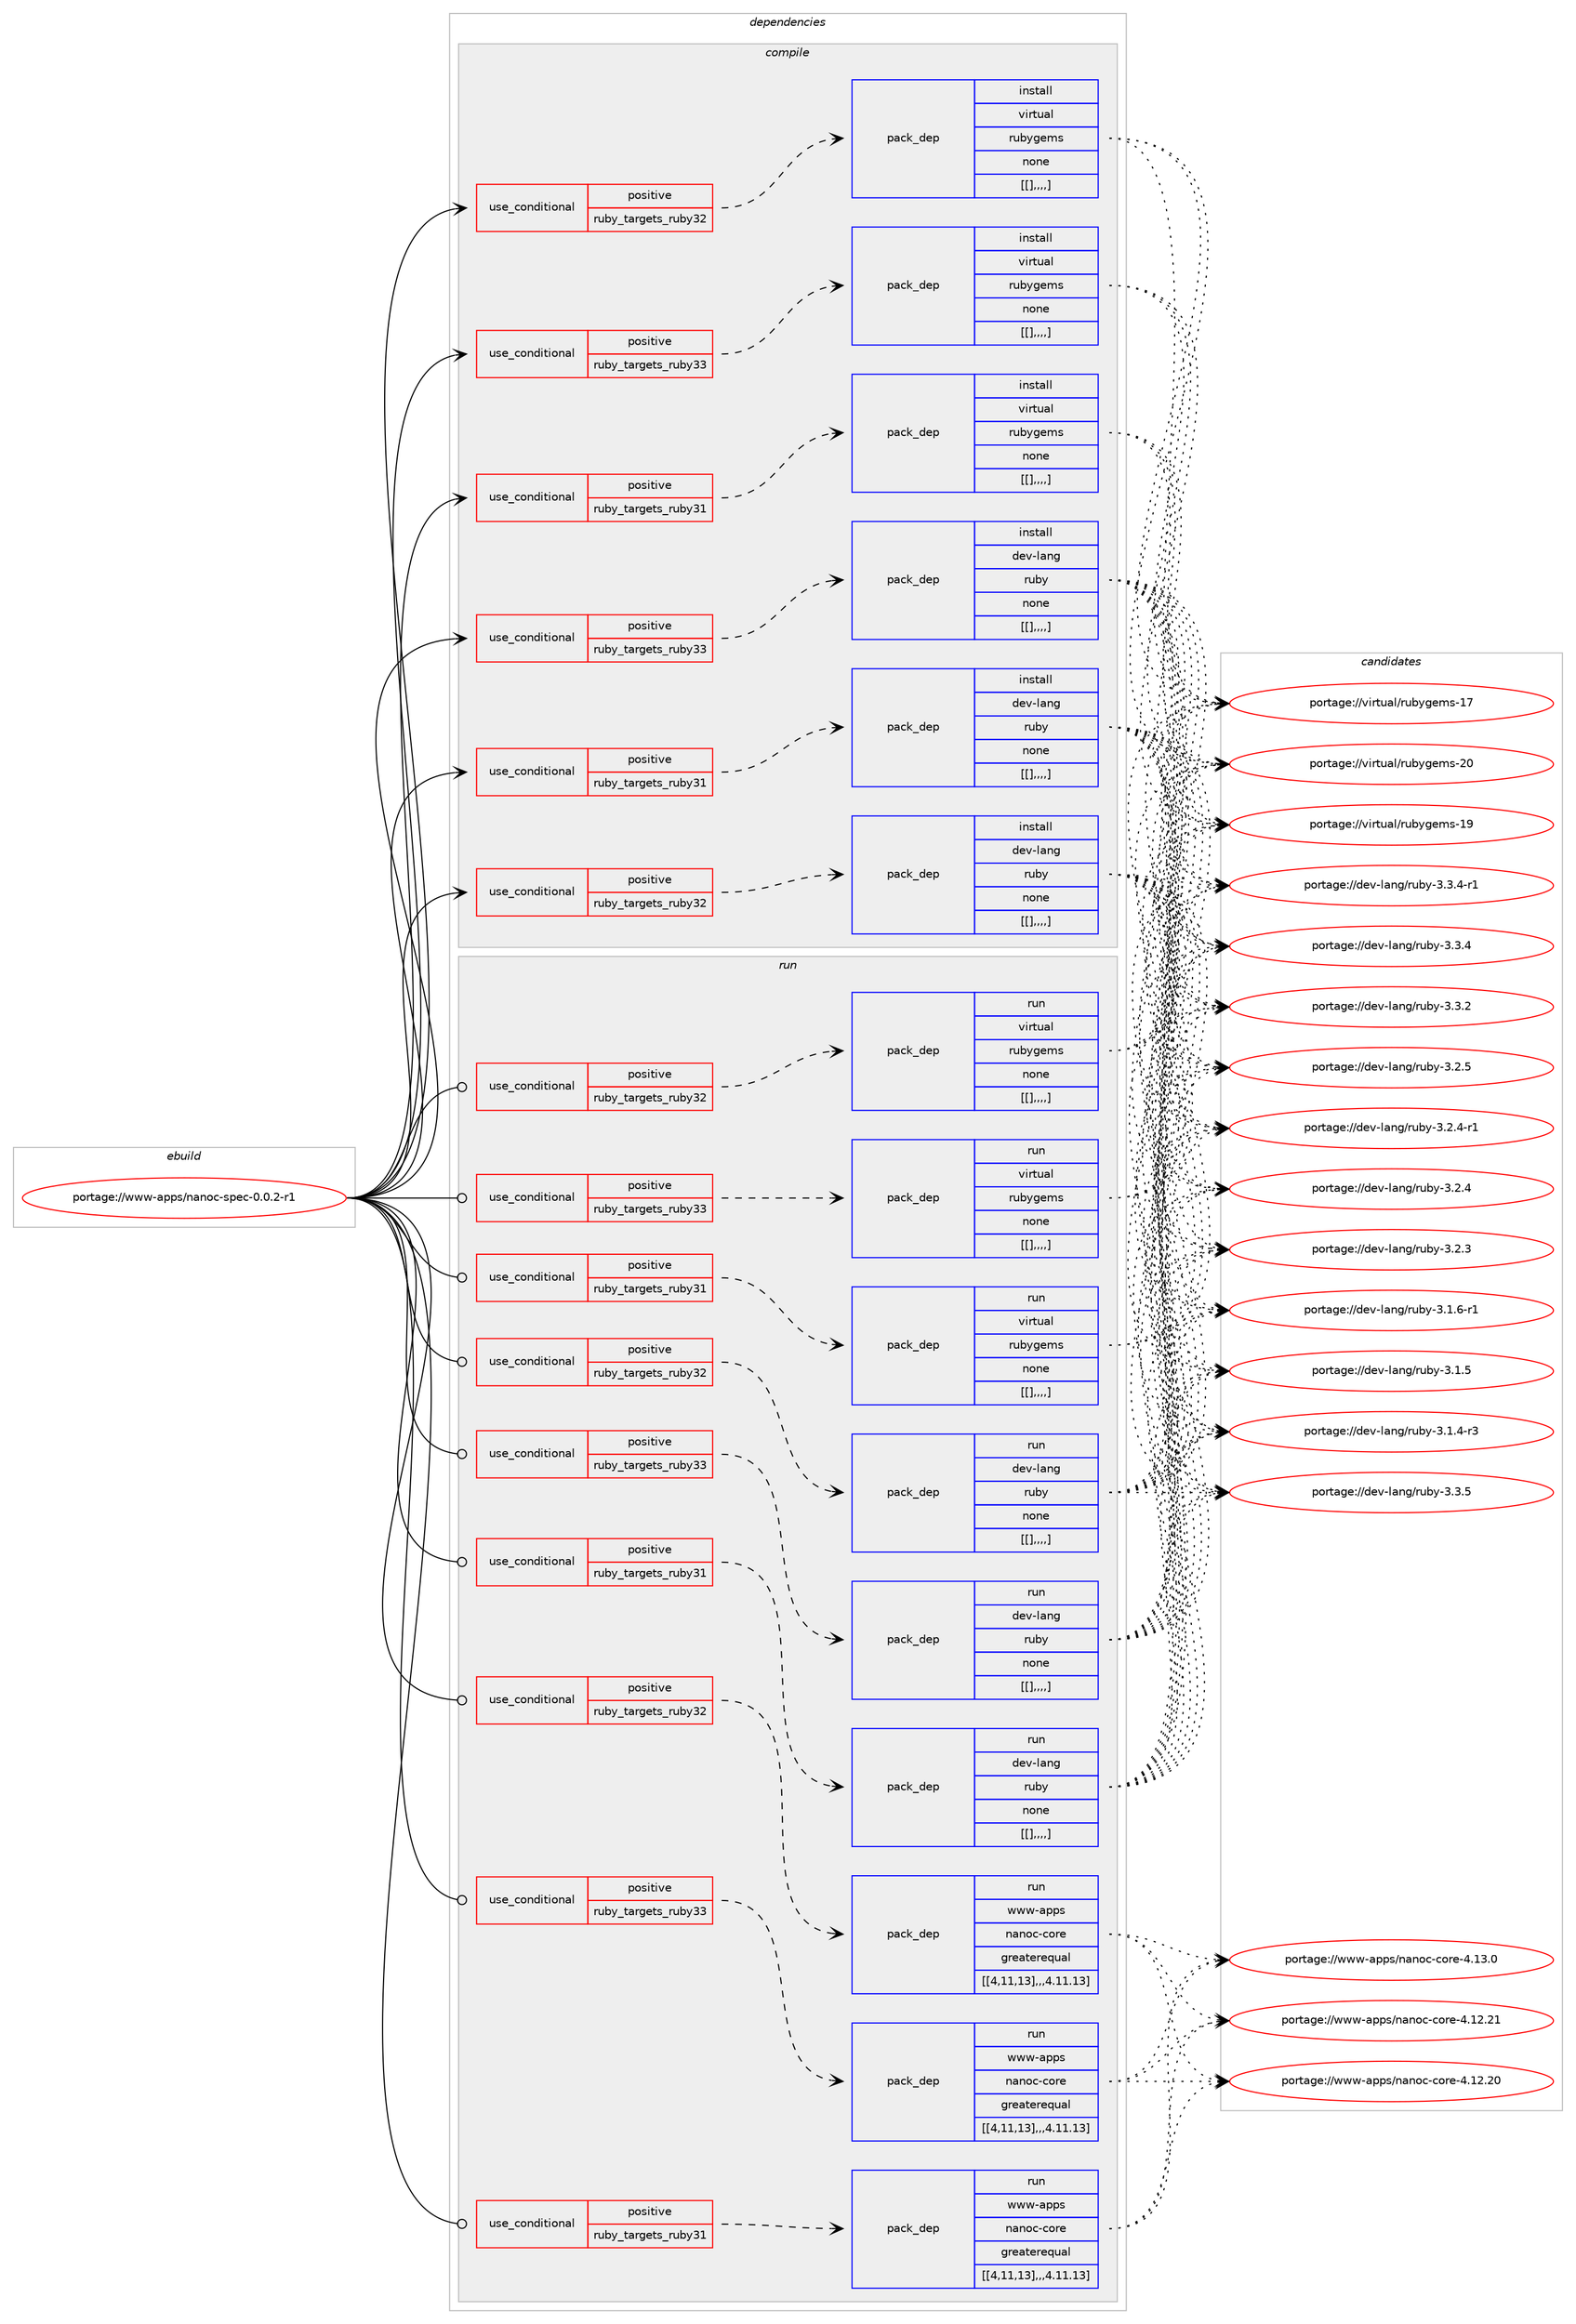 digraph prolog {

# *************
# Graph options
# *************

newrank=true;
concentrate=true;
compound=true;
graph [rankdir=LR,fontname=Helvetica,fontsize=10,ranksep=1.5];#, ranksep=2.5, nodesep=0.2];
edge  [arrowhead=vee];
node  [fontname=Helvetica,fontsize=10];

# **********
# The ebuild
# **********

subgraph cluster_leftcol {
color=gray;
label=<<i>ebuild</i>>;
id [label="portage://www-apps/nanoc-spec-0.0.2-r1", color=red, width=4, href="../www-apps/nanoc-spec-0.0.2-r1.svg"];
}

# ****************
# The dependencies
# ****************

subgraph cluster_midcol {
color=gray;
label=<<i>dependencies</i>>;
subgraph cluster_compile {
fillcolor="#eeeeee";
style=filled;
label=<<i>compile</i>>;
subgraph cond123985 {
dependency466029 [label=<<TABLE BORDER="0" CELLBORDER="1" CELLSPACING="0" CELLPADDING="4"><TR><TD ROWSPAN="3" CELLPADDING="10">use_conditional</TD></TR><TR><TD>positive</TD></TR><TR><TD>ruby_targets_ruby31</TD></TR></TABLE>>, shape=none, color=red];
subgraph pack338626 {
dependency466030 [label=<<TABLE BORDER="0" CELLBORDER="1" CELLSPACING="0" CELLPADDING="4" WIDTH="220"><TR><TD ROWSPAN="6" CELLPADDING="30">pack_dep</TD></TR><TR><TD WIDTH="110">install</TD></TR><TR><TD>dev-lang</TD></TR><TR><TD>ruby</TD></TR><TR><TD>none</TD></TR><TR><TD>[[],,,,]</TD></TR></TABLE>>, shape=none, color=blue];
}
dependency466029:e -> dependency466030:w [weight=20,style="dashed",arrowhead="vee"];
}
id:e -> dependency466029:w [weight=20,style="solid",arrowhead="vee"];
subgraph cond123986 {
dependency466031 [label=<<TABLE BORDER="0" CELLBORDER="1" CELLSPACING="0" CELLPADDING="4"><TR><TD ROWSPAN="3" CELLPADDING="10">use_conditional</TD></TR><TR><TD>positive</TD></TR><TR><TD>ruby_targets_ruby31</TD></TR></TABLE>>, shape=none, color=red];
subgraph pack338627 {
dependency466032 [label=<<TABLE BORDER="0" CELLBORDER="1" CELLSPACING="0" CELLPADDING="4" WIDTH="220"><TR><TD ROWSPAN="6" CELLPADDING="30">pack_dep</TD></TR><TR><TD WIDTH="110">install</TD></TR><TR><TD>virtual</TD></TR><TR><TD>rubygems</TD></TR><TR><TD>none</TD></TR><TR><TD>[[],,,,]</TD></TR></TABLE>>, shape=none, color=blue];
}
dependency466031:e -> dependency466032:w [weight=20,style="dashed",arrowhead="vee"];
}
id:e -> dependency466031:w [weight=20,style="solid",arrowhead="vee"];
subgraph cond123987 {
dependency466033 [label=<<TABLE BORDER="0" CELLBORDER="1" CELLSPACING="0" CELLPADDING="4"><TR><TD ROWSPAN="3" CELLPADDING="10">use_conditional</TD></TR><TR><TD>positive</TD></TR><TR><TD>ruby_targets_ruby32</TD></TR></TABLE>>, shape=none, color=red];
subgraph pack338628 {
dependency466034 [label=<<TABLE BORDER="0" CELLBORDER="1" CELLSPACING="0" CELLPADDING="4" WIDTH="220"><TR><TD ROWSPAN="6" CELLPADDING="30">pack_dep</TD></TR><TR><TD WIDTH="110">install</TD></TR><TR><TD>dev-lang</TD></TR><TR><TD>ruby</TD></TR><TR><TD>none</TD></TR><TR><TD>[[],,,,]</TD></TR></TABLE>>, shape=none, color=blue];
}
dependency466033:e -> dependency466034:w [weight=20,style="dashed",arrowhead="vee"];
}
id:e -> dependency466033:w [weight=20,style="solid",arrowhead="vee"];
subgraph cond123988 {
dependency466035 [label=<<TABLE BORDER="0" CELLBORDER="1" CELLSPACING="0" CELLPADDING="4"><TR><TD ROWSPAN="3" CELLPADDING="10">use_conditional</TD></TR><TR><TD>positive</TD></TR><TR><TD>ruby_targets_ruby32</TD></TR></TABLE>>, shape=none, color=red];
subgraph pack338629 {
dependency466036 [label=<<TABLE BORDER="0" CELLBORDER="1" CELLSPACING="0" CELLPADDING="4" WIDTH="220"><TR><TD ROWSPAN="6" CELLPADDING="30">pack_dep</TD></TR><TR><TD WIDTH="110">install</TD></TR><TR><TD>virtual</TD></TR><TR><TD>rubygems</TD></TR><TR><TD>none</TD></TR><TR><TD>[[],,,,]</TD></TR></TABLE>>, shape=none, color=blue];
}
dependency466035:e -> dependency466036:w [weight=20,style="dashed",arrowhead="vee"];
}
id:e -> dependency466035:w [weight=20,style="solid",arrowhead="vee"];
subgraph cond123989 {
dependency466037 [label=<<TABLE BORDER="0" CELLBORDER="1" CELLSPACING="0" CELLPADDING="4"><TR><TD ROWSPAN="3" CELLPADDING="10">use_conditional</TD></TR><TR><TD>positive</TD></TR><TR><TD>ruby_targets_ruby33</TD></TR></TABLE>>, shape=none, color=red];
subgraph pack338630 {
dependency466038 [label=<<TABLE BORDER="0" CELLBORDER="1" CELLSPACING="0" CELLPADDING="4" WIDTH="220"><TR><TD ROWSPAN="6" CELLPADDING="30">pack_dep</TD></TR><TR><TD WIDTH="110">install</TD></TR><TR><TD>dev-lang</TD></TR><TR><TD>ruby</TD></TR><TR><TD>none</TD></TR><TR><TD>[[],,,,]</TD></TR></TABLE>>, shape=none, color=blue];
}
dependency466037:e -> dependency466038:w [weight=20,style="dashed",arrowhead="vee"];
}
id:e -> dependency466037:w [weight=20,style="solid",arrowhead="vee"];
subgraph cond123990 {
dependency466039 [label=<<TABLE BORDER="0" CELLBORDER="1" CELLSPACING="0" CELLPADDING="4"><TR><TD ROWSPAN="3" CELLPADDING="10">use_conditional</TD></TR><TR><TD>positive</TD></TR><TR><TD>ruby_targets_ruby33</TD></TR></TABLE>>, shape=none, color=red];
subgraph pack338631 {
dependency466040 [label=<<TABLE BORDER="0" CELLBORDER="1" CELLSPACING="0" CELLPADDING="4" WIDTH="220"><TR><TD ROWSPAN="6" CELLPADDING="30">pack_dep</TD></TR><TR><TD WIDTH="110">install</TD></TR><TR><TD>virtual</TD></TR><TR><TD>rubygems</TD></TR><TR><TD>none</TD></TR><TR><TD>[[],,,,]</TD></TR></TABLE>>, shape=none, color=blue];
}
dependency466039:e -> dependency466040:w [weight=20,style="dashed",arrowhead="vee"];
}
id:e -> dependency466039:w [weight=20,style="solid",arrowhead="vee"];
}
subgraph cluster_compileandrun {
fillcolor="#eeeeee";
style=filled;
label=<<i>compile and run</i>>;
}
subgraph cluster_run {
fillcolor="#eeeeee";
style=filled;
label=<<i>run</i>>;
subgraph cond123991 {
dependency466041 [label=<<TABLE BORDER="0" CELLBORDER="1" CELLSPACING="0" CELLPADDING="4"><TR><TD ROWSPAN="3" CELLPADDING="10">use_conditional</TD></TR><TR><TD>positive</TD></TR><TR><TD>ruby_targets_ruby31</TD></TR></TABLE>>, shape=none, color=red];
subgraph pack338632 {
dependency466042 [label=<<TABLE BORDER="0" CELLBORDER="1" CELLSPACING="0" CELLPADDING="4" WIDTH="220"><TR><TD ROWSPAN="6" CELLPADDING="30">pack_dep</TD></TR><TR><TD WIDTH="110">run</TD></TR><TR><TD>dev-lang</TD></TR><TR><TD>ruby</TD></TR><TR><TD>none</TD></TR><TR><TD>[[],,,,]</TD></TR></TABLE>>, shape=none, color=blue];
}
dependency466041:e -> dependency466042:w [weight=20,style="dashed",arrowhead="vee"];
}
id:e -> dependency466041:w [weight=20,style="solid",arrowhead="odot"];
subgraph cond123992 {
dependency466043 [label=<<TABLE BORDER="0" CELLBORDER="1" CELLSPACING="0" CELLPADDING="4"><TR><TD ROWSPAN="3" CELLPADDING="10">use_conditional</TD></TR><TR><TD>positive</TD></TR><TR><TD>ruby_targets_ruby31</TD></TR></TABLE>>, shape=none, color=red];
subgraph pack338633 {
dependency466044 [label=<<TABLE BORDER="0" CELLBORDER="1" CELLSPACING="0" CELLPADDING="4" WIDTH="220"><TR><TD ROWSPAN="6" CELLPADDING="30">pack_dep</TD></TR><TR><TD WIDTH="110">run</TD></TR><TR><TD>virtual</TD></TR><TR><TD>rubygems</TD></TR><TR><TD>none</TD></TR><TR><TD>[[],,,,]</TD></TR></TABLE>>, shape=none, color=blue];
}
dependency466043:e -> dependency466044:w [weight=20,style="dashed",arrowhead="vee"];
}
id:e -> dependency466043:w [weight=20,style="solid",arrowhead="odot"];
subgraph cond123993 {
dependency466045 [label=<<TABLE BORDER="0" CELLBORDER="1" CELLSPACING="0" CELLPADDING="4"><TR><TD ROWSPAN="3" CELLPADDING="10">use_conditional</TD></TR><TR><TD>positive</TD></TR><TR><TD>ruby_targets_ruby31</TD></TR></TABLE>>, shape=none, color=red];
subgraph pack338634 {
dependency466046 [label=<<TABLE BORDER="0" CELLBORDER="1" CELLSPACING="0" CELLPADDING="4" WIDTH="220"><TR><TD ROWSPAN="6" CELLPADDING="30">pack_dep</TD></TR><TR><TD WIDTH="110">run</TD></TR><TR><TD>www-apps</TD></TR><TR><TD>nanoc-core</TD></TR><TR><TD>greaterequal</TD></TR><TR><TD>[[4,11,13],,,4.11.13]</TD></TR></TABLE>>, shape=none, color=blue];
}
dependency466045:e -> dependency466046:w [weight=20,style="dashed",arrowhead="vee"];
}
id:e -> dependency466045:w [weight=20,style="solid",arrowhead="odot"];
subgraph cond123994 {
dependency466047 [label=<<TABLE BORDER="0" CELLBORDER="1" CELLSPACING="0" CELLPADDING="4"><TR><TD ROWSPAN="3" CELLPADDING="10">use_conditional</TD></TR><TR><TD>positive</TD></TR><TR><TD>ruby_targets_ruby32</TD></TR></TABLE>>, shape=none, color=red];
subgraph pack338635 {
dependency466048 [label=<<TABLE BORDER="0" CELLBORDER="1" CELLSPACING="0" CELLPADDING="4" WIDTH="220"><TR><TD ROWSPAN="6" CELLPADDING="30">pack_dep</TD></TR><TR><TD WIDTH="110">run</TD></TR><TR><TD>dev-lang</TD></TR><TR><TD>ruby</TD></TR><TR><TD>none</TD></TR><TR><TD>[[],,,,]</TD></TR></TABLE>>, shape=none, color=blue];
}
dependency466047:e -> dependency466048:w [weight=20,style="dashed",arrowhead="vee"];
}
id:e -> dependency466047:w [weight=20,style="solid",arrowhead="odot"];
subgraph cond123995 {
dependency466049 [label=<<TABLE BORDER="0" CELLBORDER="1" CELLSPACING="0" CELLPADDING="4"><TR><TD ROWSPAN="3" CELLPADDING="10">use_conditional</TD></TR><TR><TD>positive</TD></TR><TR><TD>ruby_targets_ruby32</TD></TR></TABLE>>, shape=none, color=red];
subgraph pack338636 {
dependency466050 [label=<<TABLE BORDER="0" CELLBORDER="1" CELLSPACING="0" CELLPADDING="4" WIDTH="220"><TR><TD ROWSPAN="6" CELLPADDING="30">pack_dep</TD></TR><TR><TD WIDTH="110">run</TD></TR><TR><TD>virtual</TD></TR><TR><TD>rubygems</TD></TR><TR><TD>none</TD></TR><TR><TD>[[],,,,]</TD></TR></TABLE>>, shape=none, color=blue];
}
dependency466049:e -> dependency466050:w [weight=20,style="dashed",arrowhead="vee"];
}
id:e -> dependency466049:w [weight=20,style="solid",arrowhead="odot"];
subgraph cond123996 {
dependency466051 [label=<<TABLE BORDER="0" CELLBORDER="1" CELLSPACING="0" CELLPADDING="4"><TR><TD ROWSPAN="3" CELLPADDING="10">use_conditional</TD></TR><TR><TD>positive</TD></TR><TR><TD>ruby_targets_ruby32</TD></TR></TABLE>>, shape=none, color=red];
subgraph pack338637 {
dependency466052 [label=<<TABLE BORDER="0" CELLBORDER="1" CELLSPACING="0" CELLPADDING="4" WIDTH="220"><TR><TD ROWSPAN="6" CELLPADDING="30">pack_dep</TD></TR><TR><TD WIDTH="110">run</TD></TR><TR><TD>www-apps</TD></TR><TR><TD>nanoc-core</TD></TR><TR><TD>greaterequal</TD></TR><TR><TD>[[4,11,13],,,4.11.13]</TD></TR></TABLE>>, shape=none, color=blue];
}
dependency466051:e -> dependency466052:w [weight=20,style="dashed",arrowhead="vee"];
}
id:e -> dependency466051:w [weight=20,style="solid",arrowhead="odot"];
subgraph cond123997 {
dependency466053 [label=<<TABLE BORDER="0" CELLBORDER="1" CELLSPACING="0" CELLPADDING="4"><TR><TD ROWSPAN="3" CELLPADDING="10">use_conditional</TD></TR><TR><TD>positive</TD></TR><TR><TD>ruby_targets_ruby33</TD></TR></TABLE>>, shape=none, color=red];
subgraph pack338638 {
dependency466054 [label=<<TABLE BORDER="0" CELLBORDER="1" CELLSPACING="0" CELLPADDING="4" WIDTH="220"><TR><TD ROWSPAN="6" CELLPADDING="30">pack_dep</TD></TR><TR><TD WIDTH="110">run</TD></TR><TR><TD>dev-lang</TD></TR><TR><TD>ruby</TD></TR><TR><TD>none</TD></TR><TR><TD>[[],,,,]</TD></TR></TABLE>>, shape=none, color=blue];
}
dependency466053:e -> dependency466054:w [weight=20,style="dashed",arrowhead="vee"];
}
id:e -> dependency466053:w [weight=20,style="solid",arrowhead="odot"];
subgraph cond123998 {
dependency466055 [label=<<TABLE BORDER="0" CELLBORDER="1" CELLSPACING="0" CELLPADDING="4"><TR><TD ROWSPAN="3" CELLPADDING="10">use_conditional</TD></TR><TR><TD>positive</TD></TR><TR><TD>ruby_targets_ruby33</TD></TR></TABLE>>, shape=none, color=red];
subgraph pack338639 {
dependency466056 [label=<<TABLE BORDER="0" CELLBORDER="1" CELLSPACING="0" CELLPADDING="4" WIDTH="220"><TR><TD ROWSPAN="6" CELLPADDING="30">pack_dep</TD></TR><TR><TD WIDTH="110">run</TD></TR><TR><TD>virtual</TD></TR><TR><TD>rubygems</TD></TR><TR><TD>none</TD></TR><TR><TD>[[],,,,]</TD></TR></TABLE>>, shape=none, color=blue];
}
dependency466055:e -> dependency466056:w [weight=20,style="dashed",arrowhead="vee"];
}
id:e -> dependency466055:w [weight=20,style="solid",arrowhead="odot"];
subgraph cond123999 {
dependency466057 [label=<<TABLE BORDER="0" CELLBORDER="1" CELLSPACING="0" CELLPADDING="4"><TR><TD ROWSPAN="3" CELLPADDING="10">use_conditional</TD></TR><TR><TD>positive</TD></TR><TR><TD>ruby_targets_ruby33</TD></TR></TABLE>>, shape=none, color=red];
subgraph pack338640 {
dependency466058 [label=<<TABLE BORDER="0" CELLBORDER="1" CELLSPACING="0" CELLPADDING="4" WIDTH="220"><TR><TD ROWSPAN="6" CELLPADDING="30">pack_dep</TD></TR><TR><TD WIDTH="110">run</TD></TR><TR><TD>www-apps</TD></TR><TR><TD>nanoc-core</TD></TR><TR><TD>greaterequal</TD></TR><TR><TD>[[4,11,13],,,4.11.13]</TD></TR></TABLE>>, shape=none, color=blue];
}
dependency466057:e -> dependency466058:w [weight=20,style="dashed",arrowhead="vee"];
}
id:e -> dependency466057:w [weight=20,style="solid",arrowhead="odot"];
}
}

# **************
# The candidates
# **************

subgraph cluster_choices {
rank=same;
color=gray;
label=<<i>candidates</i>>;

subgraph choice338626 {
color=black;
nodesep=1;
choice10010111845108971101034711411798121455146514653 [label="portage://dev-lang/ruby-3.3.5", color=red, width=4,href="../dev-lang/ruby-3.3.5.svg"];
choice100101118451089711010347114117981214551465146524511449 [label="portage://dev-lang/ruby-3.3.4-r1", color=red, width=4,href="../dev-lang/ruby-3.3.4-r1.svg"];
choice10010111845108971101034711411798121455146514652 [label="portage://dev-lang/ruby-3.3.4", color=red, width=4,href="../dev-lang/ruby-3.3.4.svg"];
choice10010111845108971101034711411798121455146514650 [label="portage://dev-lang/ruby-3.3.2", color=red, width=4,href="../dev-lang/ruby-3.3.2.svg"];
choice10010111845108971101034711411798121455146504653 [label="portage://dev-lang/ruby-3.2.5", color=red, width=4,href="../dev-lang/ruby-3.2.5.svg"];
choice100101118451089711010347114117981214551465046524511449 [label="portage://dev-lang/ruby-3.2.4-r1", color=red, width=4,href="../dev-lang/ruby-3.2.4-r1.svg"];
choice10010111845108971101034711411798121455146504652 [label="portage://dev-lang/ruby-3.2.4", color=red, width=4,href="../dev-lang/ruby-3.2.4.svg"];
choice10010111845108971101034711411798121455146504651 [label="portage://dev-lang/ruby-3.2.3", color=red, width=4,href="../dev-lang/ruby-3.2.3.svg"];
choice100101118451089711010347114117981214551464946544511449 [label="portage://dev-lang/ruby-3.1.6-r1", color=red, width=4,href="../dev-lang/ruby-3.1.6-r1.svg"];
choice10010111845108971101034711411798121455146494653 [label="portage://dev-lang/ruby-3.1.5", color=red, width=4,href="../dev-lang/ruby-3.1.5.svg"];
choice100101118451089711010347114117981214551464946524511451 [label="portage://dev-lang/ruby-3.1.4-r3", color=red, width=4,href="../dev-lang/ruby-3.1.4-r3.svg"];
dependency466030:e -> choice10010111845108971101034711411798121455146514653:w [style=dotted,weight="100"];
dependency466030:e -> choice100101118451089711010347114117981214551465146524511449:w [style=dotted,weight="100"];
dependency466030:e -> choice10010111845108971101034711411798121455146514652:w [style=dotted,weight="100"];
dependency466030:e -> choice10010111845108971101034711411798121455146514650:w [style=dotted,weight="100"];
dependency466030:e -> choice10010111845108971101034711411798121455146504653:w [style=dotted,weight="100"];
dependency466030:e -> choice100101118451089711010347114117981214551465046524511449:w [style=dotted,weight="100"];
dependency466030:e -> choice10010111845108971101034711411798121455146504652:w [style=dotted,weight="100"];
dependency466030:e -> choice10010111845108971101034711411798121455146504651:w [style=dotted,weight="100"];
dependency466030:e -> choice100101118451089711010347114117981214551464946544511449:w [style=dotted,weight="100"];
dependency466030:e -> choice10010111845108971101034711411798121455146494653:w [style=dotted,weight="100"];
dependency466030:e -> choice100101118451089711010347114117981214551464946524511451:w [style=dotted,weight="100"];
}
subgraph choice338627 {
color=black;
nodesep=1;
choice118105114116117971084711411798121103101109115455048 [label="portage://virtual/rubygems-20", color=red, width=4,href="../virtual/rubygems-20.svg"];
choice118105114116117971084711411798121103101109115454957 [label="portage://virtual/rubygems-19", color=red, width=4,href="../virtual/rubygems-19.svg"];
choice118105114116117971084711411798121103101109115454955 [label="portage://virtual/rubygems-17", color=red, width=4,href="../virtual/rubygems-17.svg"];
dependency466032:e -> choice118105114116117971084711411798121103101109115455048:w [style=dotted,weight="100"];
dependency466032:e -> choice118105114116117971084711411798121103101109115454957:w [style=dotted,weight="100"];
dependency466032:e -> choice118105114116117971084711411798121103101109115454955:w [style=dotted,weight="100"];
}
subgraph choice338628 {
color=black;
nodesep=1;
choice10010111845108971101034711411798121455146514653 [label="portage://dev-lang/ruby-3.3.5", color=red, width=4,href="../dev-lang/ruby-3.3.5.svg"];
choice100101118451089711010347114117981214551465146524511449 [label="portage://dev-lang/ruby-3.3.4-r1", color=red, width=4,href="../dev-lang/ruby-3.3.4-r1.svg"];
choice10010111845108971101034711411798121455146514652 [label="portage://dev-lang/ruby-3.3.4", color=red, width=4,href="../dev-lang/ruby-3.3.4.svg"];
choice10010111845108971101034711411798121455146514650 [label="portage://dev-lang/ruby-3.3.2", color=red, width=4,href="../dev-lang/ruby-3.3.2.svg"];
choice10010111845108971101034711411798121455146504653 [label="portage://dev-lang/ruby-3.2.5", color=red, width=4,href="../dev-lang/ruby-3.2.5.svg"];
choice100101118451089711010347114117981214551465046524511449 [label="portage://dev-lang/ruby-3.2.4-r1", color=red, width=4,href="../dev-lang/ruby-3.2.4-r1.svg"];
choice10010111845108971101034711411798121455146504652 [label="portage://dev-lang/ruby-3.2.4", color=red, width=4,href="../dev-lang/ruby-3.2.4.svg"];
choice10010111845108971101034711411798121455146504651 [label="portage://dev-lang/ruby-3.2.3", color=red, width=4,href="../dev-lang/ruby-3.2.3.svg"];
choice100101118451089711010347114117981214551464946544511449 [label="portage://dev-lang/ruby-3.1.6-r1", color=red, width=4,href="../dev-lang/ruby-3.1.6-r1.svg"];
choice10010111845108971101034711411798121455146494653 [label="portage://dev-lang/ruby-3.1.5", color=red, width=4,href="../dev-lang/ruby-3.1.5.svg"];
choice100101118451089711010347114117981214551464946524511451 [label="portage://dev-lang/ruby-3.1.4-r3", color=red, width=4,href="../dev-lang/ruby-3.1.4-r3.svg"];
dependency466034:e -> choice10010111845108971101034711411798121455146514653:w [style=dotted,weight="100"];
dependency466034:e -> choice100101118451089711010347114117981214551465146524511449:w [style=dotted,weight="100"];
dependency466034:e -> choice10010111845108971101034711411798121455146514652:w [style=dotted,weight="100"];
dependency466034:e -> choice10010111845108971101034711411798121455146514650:w [style=dotted,weight="100"];
dependency466034:e -> choice10010111845108971101034711411798121455146504653:w [style=dotted,weight="100"];
dependency466034:e -> choice100101118451089711010347114117981214551465046524511449:w [style=dotted,weight="100"];
dependency466034:e -> choice10010111845108971101034711411798121455146504652:w [style=dotted,weight="100"];
dependency466034:e -> choice10010111845108971101034711411798121455146504651:w [style=dotted,weight="100"];
dependency466034:e -> choice100101118451089711010347114117981214551464946544511449:w [style=dotted,weight="100"];
dependency466034:e -> choice10010111845108971101034711411798121455146494653:w [style=dotted,weight="100"];
dependency466034:e -> choice100101118451089711010347114117981214551464946524511451:w [style=dotted,weight="100"];
}
subgraph choice338629 {
color=black;
nodesep=1;
choice118105114116117971084711411798121103101109115455048 [label="portage://virtual/rubygems-20", color=red, width=4,href="../virtual/rubygems-20.svg"];
choice118105114116117971084711411798121103101109115454957 [label="portage://virtual/rubygems-19", color=red, width=4,href="../virtual/rubygems-19.svg"];
choice118105114116117971084711411798121103101109115454955 [label="portage://virtual/rubygems-17", color=red, width=4,href="../virtual/rubygems-17.svg"];
dependency466036:e -> choice118105114116117971084711411798121103101109115455048:w [style=dotted,weight="100"];
dependency466036:e -> choice118105114116117971084711411798121103101109115454957:w [style=dotted,weight="100"];
dependency466036:e -> choice118105114116117971084711411798121103101109115454955:w [style=dotted,weight="100"];
}
subgraph choice338630 {
color=black;
nodesep=1;
choice10010111845108971101034711411798121455146514653 [label="portage://dev-lang/ruby-3.3.5", color=red, width=4,href="../dev-lang/ruby-3.3.5.svg"];
choice100101118451089711010347114117981214551465146524511449 [label="portage://dev-lang/ruby-3.3.4-r1", color=red, width=4,href="../dev-lang/ruby-3.3.4-r1.svg"];
choice10010111845108971101034711411798121455146514652 [label="portage://dev-lang/ruby-3.3.4", color=red, width=4,href="../dev-lang/ruby-3.3.4.svg"];
choice10010111845108971101034711411798121455146514650 [label="portage://dev-lang/ruby-3.3.2", color=red, width=4,href="../dev-lang/ruby-3.3.2.svg"];
choice10010111845108971101034711411798121455146504653 [label="portage://dev-lang/ruby-3.2.5", color=red, width=4,href="../dev-lang/ruby-3.2.5.svg"];
choice100101118451089711010347114117981214551465046524511449 [label="portage://dev-lang/ruby-3.2.4-r1", color=red, width=4,href="../dev-lang/ruby-3.2.4-r1.svg"];
choice10010111845108971101034711411798121455146504652 [label="portage://dev-lang/ruby-3.2.4", color=red, width=4,href="../dev-lang/ruby-3.2.4.svg"];
choice10010111845108971101034711411798121455146504651 [label="portage://dev-lang/ruby-3.2.3", color=red, width=4,href="../dev-lang/ruby-3.2.3.svg"];
choice100101118451089711010347114117981214551464946544511449 [label="portage://dev-lang/ruby-3.1.6-r1", color=red, width=4,href="../dev-lang/ruby-3.1.6-r1.svg"];
choice10010111845108971101034711411798121455146494653 [label="portage://dev-lang/ruby-3.1.5", color=red, width=4,href="../dev-lang/ruby-3.1.5.svg"];
choice100101118451089711010347114117981214551464946524511451 [label="portage://dev-lang/ruby-3.1.4-r3", color=red, width=4,href="../dev-lang/ruby-3.1.4-r3.svg"];
dependency466038:e -> choice10010111845108971101034711411798121455146514653:w [style=dotted,weight="100"];
dependency466038:e -> choice100101118451089711010347114117981214551465146524511449:w [style=dotted,weight="100"];
dependency466038:e -> choice10010111845108971101034711411798121455146514652:w [style=dotted,weight="100"];
dependency466038:e -> choice10010111845108971101034711411798121455146514650:w [style=dotted,weight="100"];
dependency466038:e -> choice10010111845108971101034711411798121455146504653:w [style=dotted,weight="100"];
dependency466038:e -> choice100101118451089711010347114117981214551465046524511449:w [style=dotted,weight="100"];
dependency466038:e -> choice10010111845108971101034711411798121455146504652:w [style=dotted,weight="100"];
dependency466038:e -> choice10010111845108971101034711411798121455146504651:w [style=dotted,weight="100"];
dependency466038:e -> choice100101118451089711010347114117981214551464946544511449:w [style=dotted,weight="100"];
dependency466038:e -> choice10010111845108971101034711411798121455146494653:w [style=dotted,weight="100"];
dependency466038:e -> choice100101118451089711010347114117981214551464946524511451:w [style=dotted,weight="100"];
}
subgraph choice338631 {
color=black;
nodesep=1;
choice118105114116117971084711411798121103101109115455048 [label="portage://virtual/rubygems-20", color=red, width=4,href="../virtual/rubygems-20.svg"];
choice118105114116117971084711411798121103101109115454957 [label="portage://virtual/rubygems-19", color=red, width=4,href="../virtual/rubygems-19.svg"];
choice118105114116117971084711411798121103101109115454955 [label="portage://virtual/rubygems-17", color=red, width=4,href="../virtual/rubygems-17.svg"];
dependency466040:e -> choice118105114116117971084711411798121103101109115455048:w [style=dotted,weight="100"];
dependency466040:e -> choice118105114116117971084711411798121103101109115454957:w [style=dotted,weight="100"];
dependency466040:e -> choice118105114116117971084711411798121103101109115454955:w [style=dotted,weight="100"];
}
subgraph choice338632 {
color=black;
nodesep=1;
choice10010111845108971101034711411798121455146514653 [label="portage://dev-lang/ruby-3.3.5", color=red, width=4,href="../dev-lang/ruby-3.3.5.svg"];
choice100101118451089711010347114117981214551465146524511449 [label="portage://dev-lang/ruby-3.3.4-r1", color=red, width=4,href="../dev-lang/ruby-3.3.4-r1.svg"];
choice10010111845108971101034711411798121455146514652 [label="portage://dev-lang/ruby-3.3.4", color=red, width=4,href="../dev-lang/ruby-3.3.4.svg"];
choice10010111845108971101034711411798121455146514650 [label="portage://dev-lang/ruby-3.3.2", color=red, width=4,href="../dev-lang/ruby-3.3.2.svg"];
choice10010111845108971101034711411798121455146504653 [label="portage://dev-lang/ruby-3.2.5", color=red, width=4,href="../dev-lang/ruby-3.2.5.svg"];
choice100101118451089711010347114117981214551465046524511449 [label="portage://dev-lang/ruby-3.2.4-r1", color=red, width=4,href="../dev-lang/ruby-3.2.4-r1.svg"];
choice10010111845108971101034711411798121455146504652 [label="portage://dev-lang/ruby-3.2.4", color=red, width=4,href="../dev-lang/ruby-3.2.4.svg"];
choice10010111845108971101034711411798121455146504651 [label="portage://dev-lang/ruby-3.2.3", color=red, width=4,href="../dev-lang/ruby-3.2.3.svg"];
choice100101118451089711010347114117981214551464946544511449 [label="portage://dev-lang/ruby-3.1.6-r1", color=red, width=4,href="../dev-lang/ruby-3.1.6-r1.svg"];
choice10010111845108971101034711411798121455146494653 [label="portage://dev-lang/ruby-3.1.5", color=red, width=4,href="../dev-lang/ruby-3.1.5.svg"];
choice100101118451089711010347114117981214551464946524511451 [label="portage://dev-lang/ruby-3.1.4-r3", color=red, width=4,href="../dev-lang/ruby-3.1.4-r3.svg"];
dependency466042:e -> choice10010111845108971101034711411798121455146514653:w [style=dotted,weight="100"];
dependency466042:e -> choice100101118451089711010347114117981214551465146524511449:w [style=dotted,weight="100"];
dependency466042:e -> choice10010111845108971101034711411798121455146514652:w [style=dotted,weight="100"];
dependency466042:e -> choice10010111845108971101034711411798121455146514650:w [style=dotted,weight="100"];
dependency466042:e -> choice10010111845108971101034711411798121455146504653:w [style=dotted,weight="100"];
dependency466042:e -> choice100101118451089711010347114117981214551465046524511449:w [style=dotted,weight="100"];
dependency466042:e -> choice10010111845108971101034711411798121455146504652:w [style=dotted,weight="100"];
dependency466042:e -> choice10010111845108971101034711411798121455146504651:w [style=dotted,weight="100"];
dependency466042:e -> choice100101118451089711010347114117981214551464946544511449:w [style=dotted,weight="100"];
dependency466042:e -> choice10010111845108971101034711411798121455146494653:w [style=dotted,weight="100"];
dependency466042:e -> choice100101118451089711010347114117981214551464946524511451:w [style=dotted,weight="100"];
}
subgraph choice338633 {
color=black;
nodesep=1;
choice118105114116117971084711411798121103101109115455048 [label="portage://virtual/rubygems-20", color=red, width=4,href="../virtual/rubygems-20.svg"];
choice118105114116117971084711411798121103101109115454957 [label="portage://virtual/rubygems-19", color=red, width=4,href="../virtual/rubygems-19.svg"];
choice118105114116117971084711411798121103101109115454955 [label="portage://virtual/rubygems-17", color=red, width=4,href="../virtual/rubygems-17.svg"];
dependency466044:e -> choice118105114116117971084711411798121103101109115455048:w [style=dotted,weight="100"];
dependency466044:e -> choice118105114116117971084711411798121103101109115454957:w [style=dotted,weight="100"];
dependency466044:e -> choice118105114116117971084711411798121103101109115454955:w [style=dotted,weight="100"];
}
subgraph choice338634 {
color=black;
nodesep=1;
choice1191191194597112112115471109711011199459911111410145524649514648 [label="portage://www-apps/nanoc-core-4.13.0", color=red, width=4,href="../www-apps/nanoc-core-4.13.0.svg"];
choice119119119459711211211547110971101119945991111141014552464950465049 [label="portage://www-apps/nanoc-core-4.12.21", color=red, width=4,href="../www-apps/nanoc-core-4.12.21.svg"];
choice119119119459711211211547110971101119945991111141014552464950465048 [label="portage://www-apps/nanoc-core-4.12.20", color=red, width=4,href="../www-apps/nanoc-core-4.12.20.svg"];
dependency466046:e -> choice1191191194597112112115471109711011199459911111410145524649514648:w [style=dotted,weight="100"];
dependency466046:e -> choice119119119459711211211547110971101119945991111141014552464950465049:w [style=dotted,weight="100"];
dependency466046:e -> choice119119119459711211211547110971101119945991111141014552464950465048:w [style=dotted,weight="100"];
}
subgraph choice338635 {
color=black;
nodesep=1;
choice10010111845108971101034711411798121455146514653 [label="portage://dev-lang/ruby-3.3.5", color=red, width=4,href="../dev-lang/ruby-3.3.5.svg"];
choice100101118451089711010347114117981214551465146524511449 [label="portage://dev-lang/ruby-3.3.4-r1", color=red, width=4,href="../dev-lang/ruby-3.3.4-r1.svg"];
choice10010111845108971101034711411798121455146514652 [label="portage://dev-lang/ruby-3.3.4", color=red, width=4,href="../dev-lang/ruby-3.3.4.svg"];
choice10010111845108971101034711411798121455146514650 [label="portage://dev-lang/ruby-3.3.2", color=red, width=4,href="../dev-lang/ruby-3.3.2.svg"];
choice10010111845108971101034711411798121455146504653 [label="portage://dev-lang/ruby-3.2.5", color=red, width=4,href="../dev-lang/ruby-3.2.5.svg"];
choice100101118451089711010347114117981214551465046524511449 [label="portage://dev-lang/ruby-3.2.4-r1", color=red, width=4,href="../dev-lang/ruby-3.2.4-r1.svg"];
choice10010111845108971101034711411798121455146504652 [label="portage://dev-lang/ruby-3.2.4", color=red, width=4,href="../dev-lang/ruby-3.2.4.svg"];
choice10010111845108971101034711411798121455146504651 [label="portage://dev-lang/ruby-3.2.3", color=red, width=4,href="../dev-lang/ruby-3.2.3.svg"];
choice100101118451089711010347114117981214551464946544511449 [label="portage://dev-lang/ruby-3.1.6-r1", color=red, width=4,href="../dev-lang/ruby-3.1.6-r1.svg"];
choice10010111845108971101034711411798121455146494653 [label="portage://dev-lang/ruby-3.1.5", color=red, width=4,href="../dev-lang/ruby-3.1.5.svg"];
choice100101118451089711010347114117981214551464946524511451 [label="portage://dev-lang/ruby-3.1.4-r3", color=red, width=4,href="../dev-lang/ruby-3.1.4-r3.svg"];
dependency466048:e -> choice10010111845108971101034711411798121455146514653:w [style=dotted,weight="100"];
dependency466048:e -> choice100101118451089711010347114117981214551465146524511449:w [style=dotted,weight="100"];
dependency466048:e -> choice10010111845108971101034711411798121455146514652:w [style=dotted,weight="100"];
dependency466048:e -> choice10010111845108971101034711411798121455146514650:w [style=dotted,weight="100"];
dependency466048:e -> choice10010111845108971101034711411798121455146504653:w [style=dotted,weight="100"];
dependency466048:e -> choice100101118451089711010347114117981214551465046524511449:w [style=dotted,weight="100"];
dependency466048:e -> choice10010111845108971101034711411798121455146504652:w [style=dotted,weight="100"];
dependency466048:e -> choice10010111845108971101034711411798121455146504651:w [style=dotted,weight="100"];
dependency466048:e -> choice100101118451089711010347114117981214551464946544511449:w [style=dotted,weight="100"];
dependency466048:e -> choice10010111845108971101034711411798121455146494653:w [style=dotted,weight="100"];
dependency466048:e -> choice100101118451089711010347114117981214551464946524511451:w [style=dotted,weight="100"];
}
subgraph choice338636 {
color=black;
nodesep=1;
choice118105114116117971084711411798121103101109115455048 [label="portage://virtual/rubygems-20", color=red, width=4,href="../virtual/rubygems-20.svg"];
choice118105114116117971084711411798121103101109115454957 [label="portage://virtual/rubygems-19", color=red, width=4,href="../virtual/rubygems-19.svg"];
choice118105114116117971084711411798121103101109115454955 [label="portage://virtual/rubygems-17", color=red, width=4,href="../virtual/rubygems-17.svg"];
dependency466050:e -> choice118105114116117971084711411798121103101109115455048:w [style=dotted,weight="100"];
dependency466050:e -> choice118105114116117971084711411798121103101109115454957:w [style=dotted,weight="100"];
dependency466050:e -> choice118105114116117971084711411798121103101109115454955:w [style=dotted,weight="100"];
}
subgraph choice338637 {
color=black;
nodesep=1;
choice1191191194597112112115471109711011199459911111410145524649514648 [label="portage://www-apps/nanoc-core-4.13.0", color=red, width=4,href="../www-apps/nanoc-core-4.13.0.svg"];
choice119119119459711211211547110971101119945991111141014552464950465049 [label="portage://www-apps/nanoc-core-4.12.21", color=red, width=4,href="../www-apps/nanoc-core-4.12.21.svg"];
choice119119119459711211211547110971101119945991111141014552464950465048 [label="portage://www-apps/nanoc-core-4.12.20", color=red, width=4,href="../www-apps/nanoc-core-4.12.20.svg"];
dependency466052:e -> choice1191191194597112112115471109711011199459911111410145524649514648:w [style=dotted,weight="100"];
dependency466052:e -> choice119119119459711211211547110971101119945991111141014552464950465049:w [style=dotted,weight="100"];
dependency466052:e -> choice119119119459711211211547110971101119945991111141014552464950465048:w [style=dotted,weight="100"];
}
subgraph choice338638 {
color=black;
nodesep=1;
choice10010111845108971101034711411798121455146514653 [label="portage://dev-lang/ruby-3.3.5", color=red, width=4,href="../dev-lang/ruby-3.3.5.svg"];
choice100101118451089711010347114117981214551465146524511449 [label="portage://dev-lang/ruby-3.3.4-r1", color=red, width=4,href="../dev-lang/ruby-3.3.4-r1.svg"];
choice10010111845108971101034711411798121455146514652 [label="portage://dev-lang/ruby-3.3.4", color=red, width=4,href="../dev-lang/ruby-3.3.4.svg"];
choice10010111845108971101034711411798121455146514650 [label="portage://dev-lang/ruby-3.3.2", color=red, width=4,href="../dev-lang/ruby-3.3.2.svg"];
choice10010111845108971101034711411798121455146504653 [label="portage://dev-lang/ruby-3.2.5", color=red, width=4,href="../dev-lang/ruby-3.2.5.svg"];
choice100101118451089711010347114117981214551465046524511449 [label="portage://dev-lang/ruby-3.2.4-r1", color=red, width=4,href="../dev-lang/ruby-3.2.4-r1.svg"];
choice10010111845108971101034711411798121455146504652 [label="portage://dev-lang/ruby-3.2.4", color=red, width=4,href="../dev-lang/ruby-3.2.4.svg"];
choice10010111845108971101034711411798121455146504651 [label="portage://dev-lang/ruby-3.2.3", color=red, width=4,href="../dev-lang/ruby-3.2.3.svg"];
choice100101118451089711010347114117981214551464946544511449 [label="portage://dev-lang/ruby-3.1.6-r1", color=red, width=4,href="../dev-lang/ruby-3.1.6-r1.svg"];
choice10010111845108971101034711411798121455146494653 [label="portage://dev-lang/ruby-3.1.5", color=red, width=4,href="../dev-lang/ruby-3.1.5.svg"];
choice100101118451089711010347114117981214551464946524511451 [label="portage://dev-lang/ruby-3.1.4-r3", color=red, width=4,href="../dev-lang/ruby-3.1.4-r3.svg"];
dependency466054:e -> choice10010111845108971101034711411798121455146514653:w [style=dotted,weight="100"];
dependency466054:e -> choice100101118451089711010347114117981214551465146524511449:w [style=dotted,weight="100"];
dependency466054:e -> choice10010111845108971101034711411798121455146514652:w [style=dotted,weight="100"];
dependency466054:e -> choice10010111845108971101034711411798121455146514650:w [style=dotted,weight="100"];
dependency466054:e -> choice10010111845108971101034711411798121455146504653:w [style=dotted,weight="100"];
dependency466054:e -> choice100101118451089711010347114117981214551465046524511449:w [style=dotted,weight="100"];
dependency466054:e -> choice10010111845108971101034711411798121455146504652:w [style=dotted,weight="100"];
dependency466054:e -> choice10010111845108971101034711411798121455146504651:w [style=dotted,weight="100"];
dependency466054:e -> choice100101118451089711010347114117981214551464946544511449:w [style=dotted,weight="100"];
dependency466054:e -> choice10010111845108971101034711411798121455146494653:w [style=dotted,weight="100"];
dependency466054:e -> choice100101118451089711010347114117981214551464946524511451:w [style=dotted,weight="100"];
}
subgraph choice338639 {
color=black;
nodesep=1;
choice118105114116117971084711411798121103101109115455048 [label="portage://virtual/rubygems-20", color=red, width=4,href="../virtual/rubygems-20.svg"];
choice118105114116117971084711411798121103101109115454957 [label="portage://virtual/rubygems-19", color=red, width=4,href="../virtual/rubygems-19.svg"];
choice118105114116117971084711411798121103101109115454955 [label="portage://virtual/rubygems-17", color=red, width=4,href="../virtual/rubygems-17.svg"];
dependency466056:e -> choice118105114116117971084711411798121103101109115455048:w [style=dotted,weight="100"];
dependency466056:e -> choice118105114116117971084711411798121103101109115454957:w [style=dotted,weight="100"];
dependency466056:e -> choice118105114116117971084711411798121103101109115454955:w [style=dotted,weight="100"];
}
subgraph choice338640 {
color=black;
nodesep=1;
choice1191191194597112112115471109711011199459911111410145524649514648 [label="portage://www-apps/nanoc-core-4.13.0", color=red, width=4,href="../www-apps/nanoc-core-4.13.0.svg"];
choice119119119459711211211547110971101119945991111141014552464950465049 [label="portage://www-apps/nanoc-core-4.12.21", color=red, width=4,href="../www-apps/nanoc-core-4.12.21.svg"];
choice119119119459711211211547110971101119945991111141014552464950465048 [label="portage://www-apps/nanoc-core-4.12.20", color=red, width=4,href="../www-apps/nanoc-core-4.12.20.svg"];
dependency466058:e -> choice1191191194597112112115471109711011199459911111410145524649514648:w [style=dotted,weight="100"];
dependency466058:e -> choice119119119459711211211547110971101119945991111141014552464950465049:w [style=dotted,weight="100"];
dependency466058:e -> choice119119119459711211211547110971101119945991111141014552464950465048:w [style=dotted,weight="100"];
}
}

}
